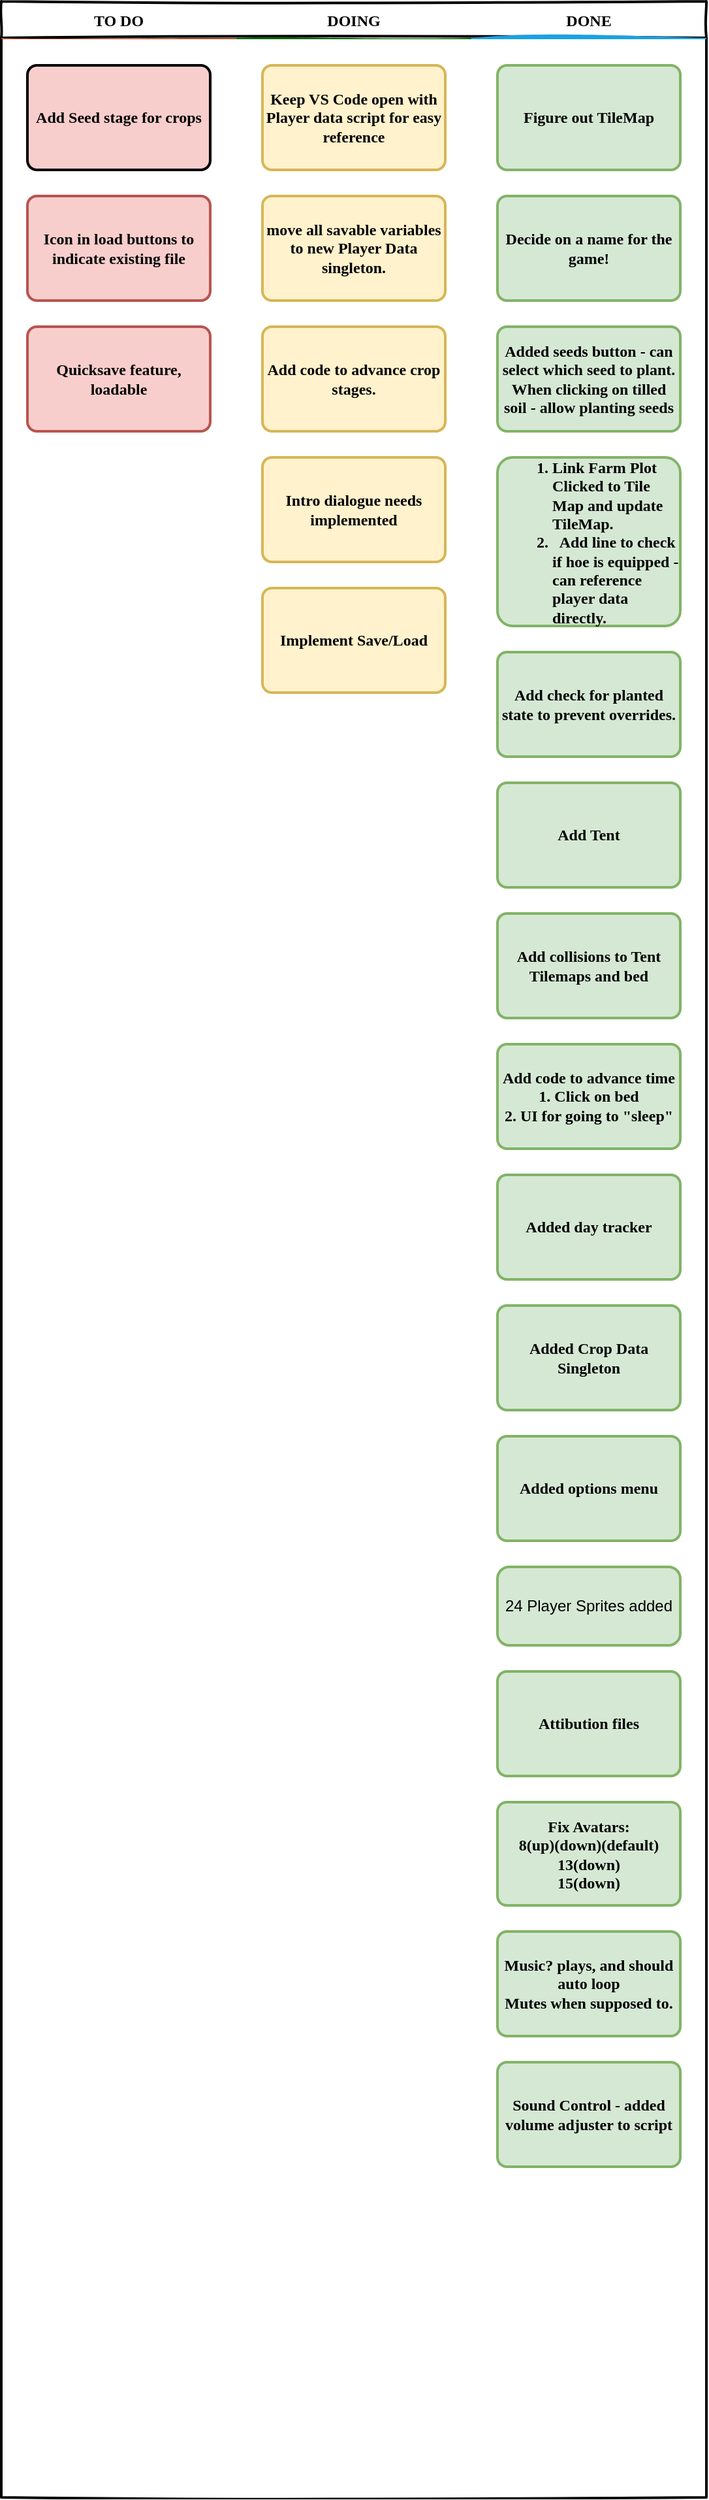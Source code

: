 <mxfile version="22.0.3" type="device">
  <diagram id="wFE0QG_FPsp0jaGvCLVb" name="Page-1">
    <mxGraphModel dx="874" dy="532" grid="1" gridSize="10" guides="1" tooltips="1" connect="1" arrows="1" fold="1" page="1" pageScale="1" pageWidth="850" pageHeight="1100" math="0" shadow="0">
      <root>
        <mxCell id="0" />
        <mxCell id="1" parent="0" />
        <mxCell id="_5mSTuPxr-ZiKRkBDSY7-1" value="" style="swimlane;fontStyle=2;childLayout=stackLayout;horizontal=1;startSize=28;horizontalStack=1;resizeParent=1;resizeParentMax=0;resizeLast=0;collapsible=0;marginBottom=0;swimlaneFillColor=none;fontFamily=Permanent Marker;fontSize=16;points=[];verticalAlign=top;stackBorder=0;resizable=1;strokeWidth=2;sketch=1;disableMultiStroke=1;align=left;" parent="1" vertex="1">
          <mxGeometry x="160" y="80" width="540" height="1910" as="geometry" />
        </mxCell>
        <object label="TO DO" status="New" id="_5mSTuPxr-ZiKRkBDSY7-2">
          <mxCell style="swimlane;strokeWidth=2;fontFamily=Permanent Marker;html=0;startSize=1;verticalAlign=bottom;spacingBottom=5;points=[];childLayout=stackLayout;stackBorder=20;stackSpacing=20;resizeLast=0;resizeParent=1;horizontalStack=0;collapsible=0;sketch=1;strokeColor=none;fillStyle=solid;fillColor=#A0522D;" parent="_5mSTuPxr-ZiKRkBDSY7-1" vertex="1">
            <mxGeometry y="28" width="180" height="1882" as="geometry" />
          </mxCell>
        </object>
        <object label="Add Seed stage for crops" placeholders="1" id="_5mSTuPxr-ZiKRkBDSY7-3">
          <mxCell style="whiteSpace=wrap;html=1;strokeWidth=2;fontStyle=1;spacingTop=0;rounded=1;arcSize=9;points=[];fontFamily=Permanent Marker;hachureGap=8;fillWeight=1;fillColor=#f8cecc;strokeColor=default;" parent="_5mSTuPxr-ZiKRkBDSY7-2" vertex="1">
            <mxGeometry x="20" y="21" width="140" height="80" as="geometry" />
          </mxCell>
        </object>
        <object label="Icon in load buttons to indicate existing file" placeholders="1" id="HsKcffzPJkhcYYVR3HhQ-4">
          <mxCell style="whiteSpace=wrap;html=1;strokeWidth=2;fillColor=#f8cecc;fontStyle=1;spacingTop=0;rounded=1;arcSize=9;points=[];fontFamily=Permanent Marker;hachureGap=8;fillWeight=1;strokeColor=#b85450;" parent="_5mSTuPxr-ZiKRkBDSY7-2" vertex="1">
            <mxGeometry x="20" y="121" width="140" height="80" as="geometry" />
          </mxCell>
        </object>
        <object label="Quicksave feature, loadable" placeholders="1" id="HsKcffzPJkhcYYVR3HhQ-5">
          <mxCell style="whiteSpace=wrap;html=1;strokeWidth=2;fillColor=#f8cecc;fontStyle=1;spacingTop=0;rounded=1;arcSize=9;points=[];fontFamily=Permanent Marker;hachureGap=8;fillWeight=1;strokeColor=#b85450;" parent="_5mSTuPxr-ZiKRkBDSY7-2" vertex="1">
            <mxGeometry x="20" y="221" width="140" height="80" as="geometry" />
          </mxCell>
        </object>
        <object label="DOING" status="In progress" id="_5mSTuPxr-ZiKRkBDSY7-6">
          <mxCell style="swimlane;strokeWidth=2;fontFamily=Permanent Marker;html=0;startSize=1;verticalAlign=bottom;spacingBottom=5;points=[];childLayout=stackLayout;stackBorder=20;stackSpacing=20;resizeLast=0;resizeParent=1;horizontalStack=0;collapsible=0;sketch=1;strokeColor=none;fillStyle=solid;fillColor=#006600;align=center;" parent="_5mSTuPxr-ZiKRkBDSY7-1" vertex="1">
            <mxGeometry x="180" y="28" width="180" height="1882" as="geometry" />
          </mxCell>
        </object>
        <object label="Keep VS Code open with Player data script for easy reference" placeholders="1" id="_5mSTuPxr-ZiKRkBDSY7-8">
          <mxCell style="whiteSpace=wrap;html=1;strokeWidth=2;fillColor=#fff2cc;fontStyle=1;spacingTop=0;rounded=1;arcSize=9;points=[];fontFamily=Permanent Marker;hachureGap=8;fillWeight=1;strokeColor=#d6b656;" parent="_5mSTuPxr-ZiKRkBDSY7-6" vertex="1">
            <mxGeometry x="20" y="21" width="140" height="80" as="geometry" />
          </mxCell>
        </object>
        <object label="move all savable variables to new Player Data singleton." placeholders="1" id="_5mSTuPxr-ZiKRkBDSY7-5">
          <mxCell style="whiteSpace=wrap;html=1;strokeWidth=2;fillColor=#fff2cc;fontStyle=1;spacingTop=0;rounded=1;arcSize=9;points=[];fontFamily=Permanent Marker;hachureGap=8;fillWeight=1;strokeColor=#d6b656;" parent="_5mSTuPxr-ZiKRkBDSY7-6" vertex="1">
            <mxGeometry x="20" y="121" width="140" height="80" as="geometry" />
          </mxCell>
        </object>
        <object label="Add code to advance crop stages." placeholders="1" id="6-9kJptFHsEpUdyR9skD-3">
          <mxCell style="whiteSpace=wrap;html=1;strokeWidth=2;fillColor=#fff2cc;fontStyle=1;spacingTop=0;rounded=1;arcSize=9;points=[];fontFamily=Permanent Marker;hachureGap=8;fillWeight=1;strokeColor=#d6b656;" parent="_5mSTuPxr-ZiKRkBDSY7-6" vertex="1">
            <mxGeometry x="20" y="221" width="140" height="80" as="geometry" />
          </mxCell>
        </object>
        <object label="Intro dialogue needs implemented" placeholders="1" id="4j4KKWwFaDcYV7K5ev2m-3">
          <mxCell style="whiteSpace=wrap;html=1;strokeWidth=2;fillColor=#fff2cc;fontStyle=1;spacingTop=0;rounded=1;arcSize=9;points=[];fontFamily=Permanent Marker;hachureGap=8;fillWeight=1;strokeColor=#d6b656;" parent="_5mSTuPxr-ZiKRkBDSY7-6" vertex="1">
            <mxGeometry x="20" y="321" width="140" height="80" as="geometry" />
          </mxCell>
        </object>
        <object label="Implement Save/Load" placeholders="1" id="_5mSTuPxr-ZiKRkBDSY7-11">
          <mxCell style="whiteSpace=wrap;html=1;strokeWidth=2;fillColor=#fff2cc;fontStyle=1;spacingTop=0;rounded=1;arcSize=9;points=[];fontFamily=Permanent Marker;hachureGap=8;fillWeight=1;strokeColor=#d6b656;" parent="_5mSTuPxr-ZiKRkBDSY7-6" vertex="1">
            <mxGeometry x="20" y="421" width="140" height="80" as="geometry" />
          </mxCell>
        </object>
        <object label="DONE" status="Completed" id="_5mSTuPxr-ZiKRkBDSY7-9">
          <mxCell style="swimlane;strokeWidth=2;fontFamily=Permanent Marker;html=0;startSize=1;verticalAlign=bottom;spacingBottom=5;points=[];childLayout=stackLayout;stackBorder=20;stackSpacing=20;resizeLast=0;resizeParent=1;horizontalStack=0;collapsible=0;sketch=1;strokeColor=none;fillStyle=solid;fillColor=#1BA1E2;" parent="_5mSTuPxr-ZiKRkBDSY7-1" vertex="1">
            <mxGeometry x="360" y="28" width="180" height="1882" as="geometry" />
          </mxCell>
        </object>
        <object label="Figure out TileMap" placeholders="1" id="_5mSTuPxr-ZiKRkBDSY7-10">
          <mxCell style="whiteSpace=wrap;html=1;strokeWidth=2;fillColor=#d5e8d4;fontStyle=1;spacingTop=0;rounded=1;arcSize=9;points=[];fontFamily=Permanent Marker;hachureGap=8;fillWeight=1;strokeColor=#82b366;" parent="_5mSTuPxr-ZiKRkBDSY7-9" vertex="1">
            <mxGeometry x="20" y="21" width="140" height="80" as="geometry" />
          </mxCell>
        </object>
        <object label="Decide on a name for the game!" placeholders="1" id="_5mSTuPxr-ZiKRkBDSY7-12">
          <mxCell style="whiteSpace=wrap;html=1;strokeWidth=2;fillColor=#d5e8d4;fontStyle=1;spacingTop=0;rounded=1;arcSize=9;points=[];fontFamily=Permanent Marker;hachureGap=8;fillWeight=1;strokeColor=#82b366;" parent="_5mSTuPxr-ZiKRkBDSY7-9" vertex="1">
            <mxGeometry x="20" y="121" width="140" height="80" as="geometry" />
          </mxCell>
        </object>
        <object label="Added seeds button - can select which seed to plant.&lt;br&gt;When clicking on tilled soil - allow planting seeds" placeholders="1" id="_5mSTuPxr-ZiKRkBDSY7-4">
          <mxCell style="whiteSpace=wrap;html=1;strokeWidth=2;fillColor=#d5e8d4;fontStyle=1;spacingTop=0;rounded=1;arcSize=9;points=[];fontFamily=Permanent Marker;hachureGap=8;fillWeight=1;strokeColor=#82b366;" parent="_5mSTuPxr-ZiKRkBDSY7-9" vertex="1">
            <mxGeometry x="20" y="221" width="140" height="80" as="geometry" />
          </mxCell>
        </object>
        <object label="&lt;div style=&quot;&quot;&gt;&lt;ol&gt;&lt;li&gt;&lt;span style=&quot;background-color: initial;&quot;&gt;Link Farm Plot Clicked to Tile Map and update TileMap.&lt;/span&gt;&lt;/li&gt;&lt;li&gt;&lt;span style=&quot;background-color: initial;&quot;&gt;&amp;nbsp; Add line to check if hoe is equipped - can reference player data directly.&lt;/span&gt;&lt;/li&gt;&lt;/ol&gt;&lt;/div&gt;" placeholders="1" id="_5mSTuPxr-ZiKRkBDSY7-7">
          <mxCell style="whiteSpace=wrap;html=1;strokeWidth=2;fillColor=#d5e8d4;fontStyle=1;spacingTop=0;rounded=1;arcSize=9;points=[];fontFamily=Permanent Marker;hachureGap=8;fillWeight=1;strokeColor=#82b366;align=left;" parent="_5mSTuPxr-ZiKRkBDSY7-9" vertex="1">
            <mxGeometry x="20" y="321" width="140" height="129" as="geometry" />
          </mxCell>
        </object>
        <object label="Add check for planted state to prevent overrides." placeholders="1" id="vxkpVA0EoFk8cjaB59JQ-2">
          <mxCell style="whiteSpace=wrap;html=1;strokeWidth=2;fillColor=#d5e8d4;fontStyle=1;spacingTop=0;rounded=1;arcSize=9;points=[];fontFamily=Permanent Marker;hachureGap=8;fillWeight=1;strokeColor=#82b366;" parent="_5mSTuPxr-ZiKRkBDSY7-9" vertex="1">
            <mxGeometry x="20" y="470" width="140" height="80" as="geometry" />
          </mxCell>
        </object>
        <object label="Add Tent" placeholders="1" id="vxkpVA0EoFk8cjaB59JQ-1">
          <mxCell style="whiteSpace=wrap;html=1;strokeWidth=2;fillColor=#d5e8d4;fontStyle=1;spacingTop=0;rounded=1;arcSize=9;points=[];fontFamily=Permanent Marker;hachureGap=8;fillWeight=1;strokeColor=#82b366;" parent="_5mSTuPxr-ZiKRkBDSY7-9" vertex="1">
            <mxGeometry x="20" y="570" width="140" height="80" as="geometry" />
          </mxCell>
        </object>
        <object label="Add collisions to Tent Tilemaps and bed" placeholders="1" id="6-9kJptFHsEpUdyR9skD-1">
          <mxCell style="whiteSpace=wrap;html=1;strokeWidth=2;fillColor=#d5e8d4;fontStyle=1;spacingTop=0;rounded=1;arcSize=9;points=[];fontFamily=Permanent Marker;hachureGap=8;fillWeight=1;strokeColor=#82b366;" parent="_5mSTuPxr-ZiKRkBDSY7-9" vertex="1">
            <mxGeometry x="20" y="670" width="140" height="80" as="geometry" />
          </mxCell>
        </object>
        <object label="Add code to advance time&lt;br&gt;1. Click on bed&lt;br&gt;2. UI for going to &quot;sleep&quot;" placeholders="1" id="6-9kJptFHsEpUdyR9skD-2">
          <mxCell style="whiteSpace=wrap;html=1;strokeWidth=2;fillColor=#d5e8d4;fontStyle=1;spacingTop=0;rounded=1;arcSize=9;points=[];fontFamily=Permanent Marker;hachureGap=8;fillWeight=1;strokeColor=#82b366;" parent="_5mSTuPxr-ZiKRkBDSY7-9" vertex="1">
            <mxGeometry x="20" y="770" width="140" height="80" as="geometry" />
          </mxCell>
        </object>
        <object label="Added day tracker" placeholders="1" id="GDrum6Dw_yAcd1L0C1Lx-1">
          <mxCell style="whiteSpace=wrap;html=1;strokeWidth=2;fillColor=#d5e8d4;fontStyle=1;spacingTop=0;rounded=1;arcSize=9;points=[];fontFamily=Permanent Marker;hachureGap=8;fillWeight=1;strokeColor=#82b366;" parent="_5mSTuPxr-ZiKRkBDSY7-9" vertex="1">
            <mxGeometry x="20" y="870" width="140" height="80" as="geometry" />
          </mxCell>
        </object>
        <object label="Added Crop Data Singleton" placeholders="1" id="HsKcffzPJkhcYYVR3HhQ-2">
          <mxCell style="whiteSpace=wrap;html=1;strokeWidth=2;fillColor=#d5e8d4;fontStyle=1;spacingTop=0;rounded=1;arcSize=9;points=[];fontFamily=Permanent Marker;hachureGap=8;fillWeight=1;strokeColor=#82b366;" parent="_5mSTuPxr-ZiKRkBDSY7-9" vertex="1">
            <mxGeometry x="20" y="970" width="140" height="80" as="geometry" />
          </mxCell>
        </object>
        <object label="Added options menu" placeholders="1" id="HsKcffzPJkhcYYVR3HhQ-3">
          <mxCell style="whiteSpace=wrap;html=1;strokeWidth=2;fillColor=#d5e8d4;fontStyle=1;spacingTop=0;rounded=1;arcSize=9;points=[];fontFamily=Permanent Marker;hachureGap=8;fillWeight=1;strokeColor=#82b366;" parent="_5mSTuPxr-ZiKRkBDSY7-9" vertex="1">
            <mxGeometry x="20" y="1070" width="140" height="80" as="geometry" />
          </mxCell>
        </object>
        <mxCell id="4j4KKWwFaDcYV7K5ev2m-1" value="24 Player Sprites added" style="rounded=1;whiteSpace=wrap;html=1;fillColor=#d5e8d4;strokeColor=#82b366;strokeWidth=2;" parent="_5mSTuPxr-ZiKRkBDSY7-9" vertex="1">
          <mxGeometry x="20" y="1170" width="140" height="60" as="geometry" />
        </mxCell>
        <object label="Attibution files" placeholders="1" id="cIvoMALwsxTp6OMeihza-1">
          <mxCell style="whiteSpace=wrap;html=1;strokeWidth=2;fillColor=#d5e8d4;fontStyle=1;spacingTop=0;rounded=1;arcSize=9;points=[];fontFamily=Permanent Marker;hachureGap=8;fillWeight=1;strokeColor=#82b366;" parent="_5mSTuPxr-ZiKRkBDSY7-9" vertex="1">
            <mxGeometry x="20" y="1250" width="140" height="80" as="geometry" />
          </mxCell>
        </object>
        <object label="Fix Avatars:&lt;br&gt;8(up)(down)(default)&lt;br&gt;13(down)&lt;br&gt;15(down)" placeholders="1" id="imQzxmmpZDZJkfCcTGBT-1">
          <mxCell style="whiteSpace=wrap;html=1;strokeWidth=2;fillColor=#d5e8d4;fontStyle=1;spacingTop=0;rounded=1;arcSize=9;points=[];fontFamily=Permanent Marker;hachureGap=8;fillWeight=1;strokeColor=#82b366;" parent="_5mSTuPxr-ZiKRkBDSY7-9" vertex="1">
            <mxGeometry x="20" y="1350" width="140" height="79" as="geometry" />
          </mxCell>
        </object>
        <object label="Music? plays, and should auto loop&lt;br&gt;Mutes when supposed to." placeholders="1" id="4j4KKWwFaDcYV7K5ev2m-4">
          <mxCell style="whiteSpace=wrap;html=1;strokeWidth=2;fillColor=#d5e8d4;fontStyle=1;spacingTop=0;rounded=1;arcSize=9;points=[];fontFamily=Permanent Marker;hachureGap=8;fillWeight=1;strokeColor=#82b366;" parent="_5mSTuPxr-ZiKRkBDSY7-9" vertex="1">
            <mxGeometry x="20" y="1449" width="140" height="80" as="geometry" />
          </mxCell>
        </object>
        <object label="Sound Control - added volume adjuster to script" placeholders="1" id="HsKcffzPJkhcYYVR3HhQ-1">
          <mxCell style="whiteSpace=wrap;html=1;strokeWidth=2;fillColor=#d5e8d4;fontStyle=1;spacingTop=0;rounded=1;arcSize=9;points=[];fontFamily=Permanent Marker;hachureGap=8;fillWeight=1;strokeColor=#82b366;" parent="_5mSTuPxr-ZiKRkBDSY7-9" vertex="1">
            <mxGeometry x="20" y="1549" width="140" height="80" as="geometry" />
          </mxCell>
        </object>
      </root>
    </mxGraphModel>
  </diagram>
</mxfile>
